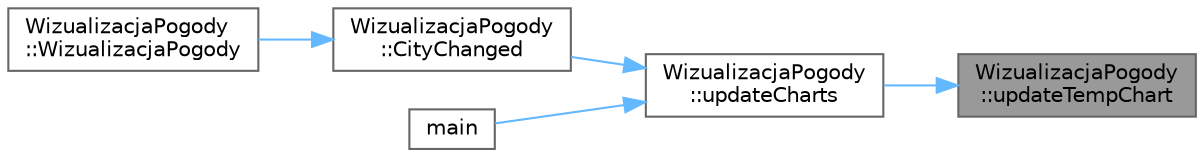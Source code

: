 digraph "WizualizacjaPogody::updateTempChart"
{
 // LATEX_PDF_SIZE
  bgcolor="transparent";
  edge [fontname=Helvetica,fontsize=10,labelfontname=Helvetica,labelfontsize=10];
  node [fontname=Helvetica,fontsize=10,shape=box,height=0.2,width=0.4];
  rankdir="RL";
  Node1 [id="Node000001",label="WizualizacjaPogody\l::updateTempChart",height=0.2,width=0.4,color="gray40", fillcolor="grey60", style="filled", fontcolor="black",tooltip="Aktualizuje wykres temperatury."];
  Node1 -> Node2 [id="edge1_Node000001_Node000002",dir="back",color="steelblue1",style="solid",tooltip=" "];
  Node2 [id="Node000002",label="WizualizacjaPogody\l::updateCharts",height=0.2,width=0.4,color="grey40", fillcolor="white", style="filled",URL="$class_wizualizacja_pogody.html#a9c19b21dc24079f561c7949d935a5bdf",tooltip="Slot do aktualizacji wykresów dla danego miasta."];
  Node2 -> Node3 [id="edge2_Node000002_Node000003",dir="back",color="steelblue1",style="solid",tooltip=" "];
  Node3 [id="Node000003",label="WizualizacjaPogody\l::CityChanged",height=0.2,width=0.4,color="grey40", fillcolor="white", style="filled",URL="$class_wizualizacja_pogody.html#aca1438e6e108096683c94825b0d0a9aa",tooltip="Slot do zmiany wybranego miasta w interfejsie aplikacji."];
  Node3 -> Node4 [id="edge3_Node000003_Node000004",dir="back",color="steelblue1",style="solid",tooltip=" "];
  Node4 [id="Node000004",label="WizualizacjaPogody\l::WizualizacjaPogody",height=0.2,width=0.4,color="grey40", fillcolor="white", style="filled",URL="$class_wizualizacja_pogody.html#aed0faa566811cb430818b3a688e45540",tooltip="Konstruktor."];
  Node2 -> Node5 [id="edge4_Node000002_Node000005",dir="back",color="steelblue1",style="solid",tooltip=" "];
  Node5 [id="Node000005",label="main",height=0.2,width=0.4,color="grey40", fillcolor="white", style="filled",URL="$main_8cpp.html#a0ddf1224851353fc92bfbff6f499fa97",tooltip=" "];
}
